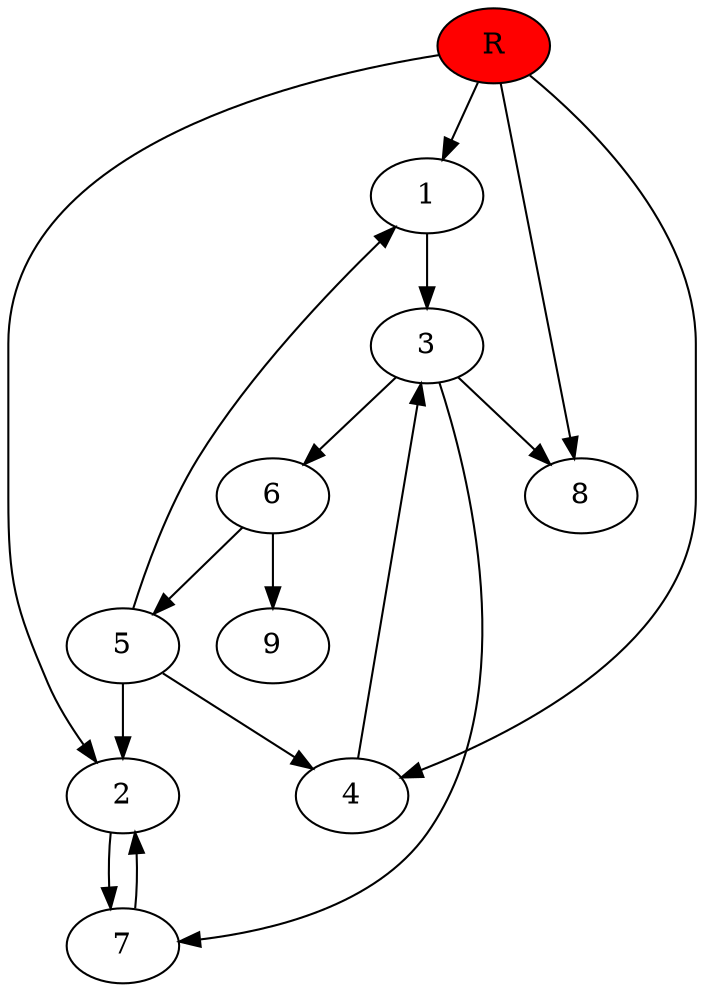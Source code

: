 digraph prb41347 {
	1
	2
	3
	4
	5
	6
	7
	8
	R [fillcolor="#ff0000" style=filled]
	1 -> 3
	2 -> 7
	3 -> 6
	3 -> 7
	3 -> 8
	4 -> 3
	5 -> 1
	5 -> 2
	5 -> 4
	6 -> 5
	6 -> 9
	7 -> 2
	R -> 1
	R -> 2
	R -> 4
	R -> 8
}
